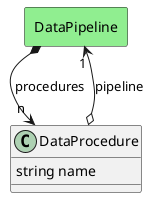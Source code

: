 @startuml

class "DataProcedure" as Model {
 string name

 
}

rectangle "DataPipeline" as DataPipeline #lightblue {
}

Model o--> "1" DataPipeline : pipeline




    rectangle "DataPipeline" as DataPipeline #lightgreen {
    }
    
        DataPipeline   *--> "n" Model : "procedures"
    

@enduml
